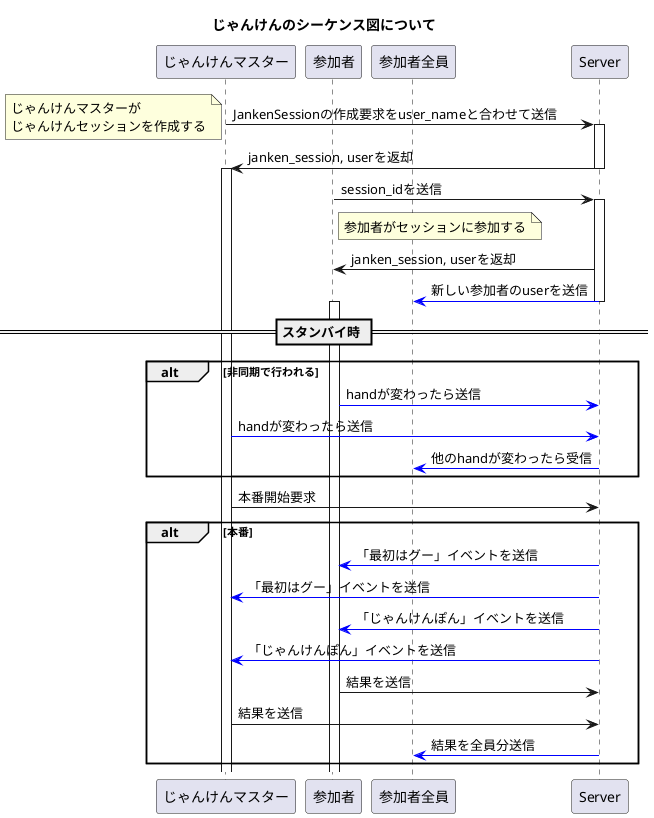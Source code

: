 @startuml じゃんけんのシーケンス図について
title じゃんけんのシーケンス図について
participant じゃんけんマスター
participant 参加者
participant 参加者全員
participant Server

じゃんけんマスター -> Server: JankenSessionの作成要求をuser_nameと合わせて送信
note left: じゃんけんマスターが\nじゃんけんセッションを作成する
activate Server
じゃんけんマスター <- Server: janken_session, userを返却
deactivate Server
activate じゃんけんマスター
参加者 -> Server: session_idを送信
note right of 参加者: 参加者がセッションに参加する
activate Server
参加者 <- Server: janken_session, userを返却
参加者全員 <[#blue]- Server: 新しい参加者のuserを送信
deactivate Server
activate 参加者

== スタンバイ時 ==
alt 非同期で行われる
    参加者 -[#blue]> Server: handが変わったら送信
    じゃんけんマスター -[#blue]> Server: handが変わったら送信
    参加者全員 <[#blue]- Server: 他のhandが変わったら受信
end

じゃんけんマスター -> Server: 本番開始要求

alt 本番
    参加者 <[#blue]- Server: 「最初はグー」イベントを送信
    じゃんけんマスター <[#blue]- Server: 「最初はグー」イベントを送信
    参加者 <[#blue]- Server: 「じゃんけんぽん」イベントを送信
    じゃんけんマスター <[#blue]- Server: 「じゃんけんぽん」イベントを送信
    参加者 -> Server: 結果を送信
    じゃんけんマスター -> Server: 結果を送信


    参加者全員 <[#blue]- Server: 結果を全員分送信

end
@enduml